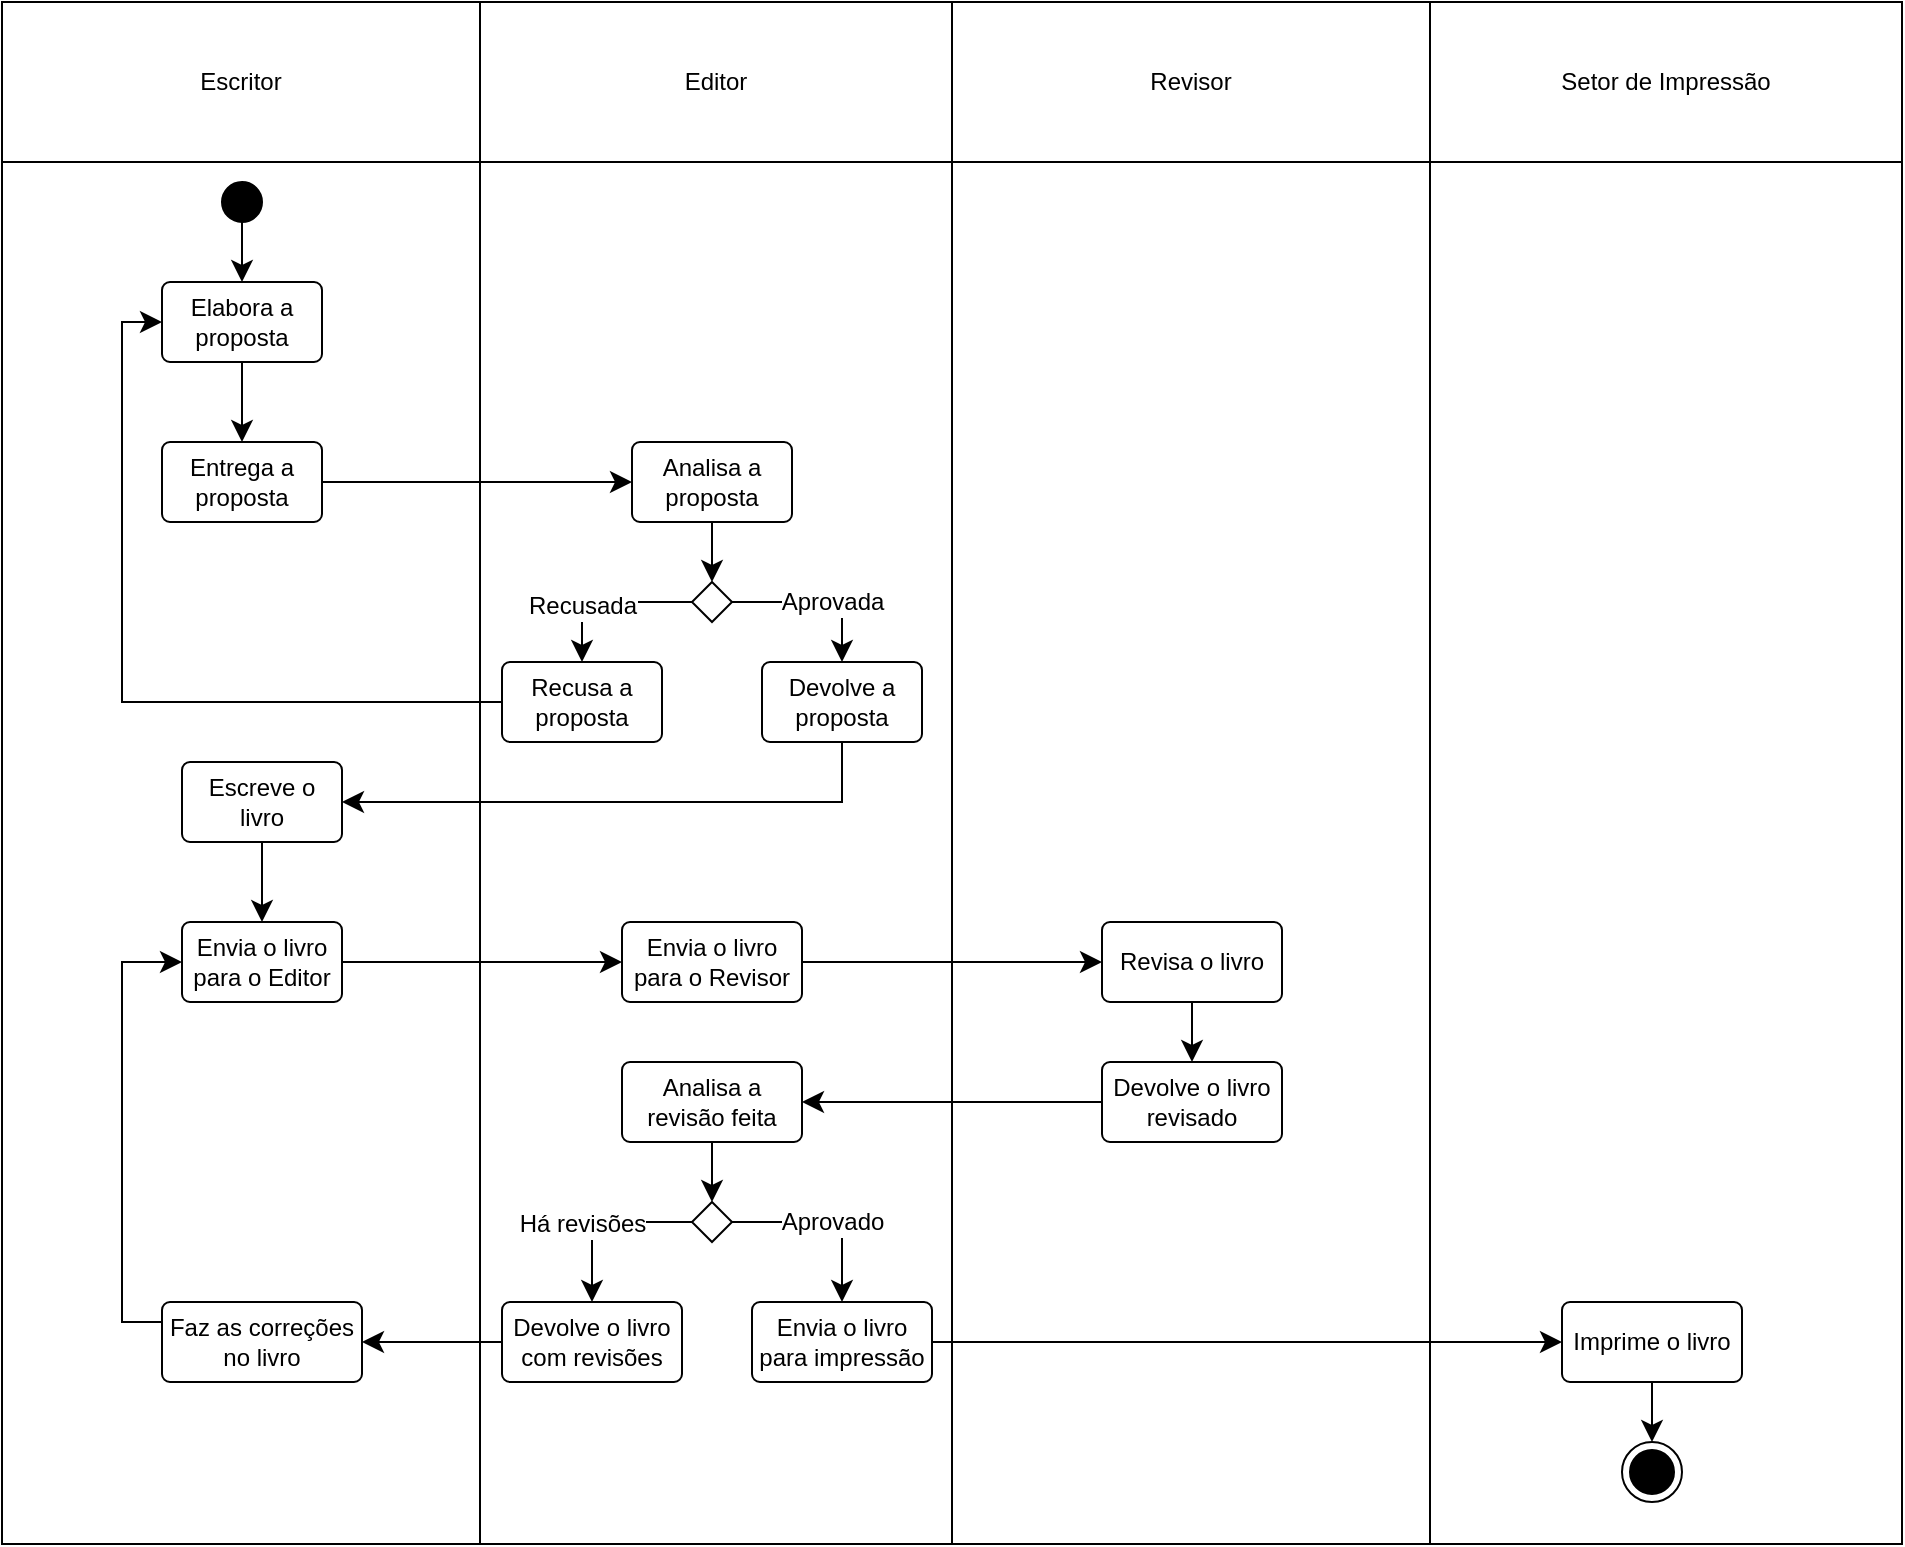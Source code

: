 <mxfile version="24.7.17">
  <diagram id="kgpKYQtTHZ0yAKxKKP6v" name="Page-1">
    <mxGraphModel dx="1360" dy="715" grid="1" gridSize="10" guides="1" tooltips="1" connect="1" arrows="1" fold="1" page="1" pageScale="1" pageWidth="850" pageHeight="1100" math="0" shadow="0">
      <root>
        <mxCell id="0" />
        <mxCell id="1" parent="0" />
        <mxCell id="Mt78otdD5ZC4_gQHOWaA-55" value="" style="shape=table;startSize=0;container=1;collapsible=0;childLayout=tableLayout;moveCells=1;" vertex="1" parent="1">
          <mxGeometry x="30" y="30" width="950" height="771" as="geometry" />
        </mxCell>
        <mxCell id="Mt78otdD5ZC4_gQHOWaA-56" value="" style="shape=tableRow;horizontal=0;startSize=0;swimlaneHead=0;swimlaneBody=0;strokeColor=inherit;top=0;left=0;bottom=0;right=0;collapsible=0;dropTarget=0;fillColor=none;points=[[0,0.5],[1,0.5]];portConstraint=eastwest;" vertex="1" parent="Mt78otdD5ZC4_gQHOWaA-55">
          <mxGeometry width="950" height="80" as="geometry" />
        </mxCell>
        <mxCell id="Mt78otdD5ZC4_gQHOWaA-57" value="Escritor" style="shape=partialRectangle;html=1;whiteSpace=wrap;connectable=0;strokeColor=inherit;overflow=hidden;fillColor=none;top=0;left=0;bottom=0;right=0;pointerEvents=1;" vertex="1" parent="Mt78otdD5ZC4_gQHOWaA-56">
          <mxGeometry width="239" height="80" as="geometry">
            <mxRectangle width="239" height="80" as="alternateBounds" />
          </mxGeometry>
        </mxCell>
        <mxCell id="Mt78otdD5ZC4_gQHOWaA-58" value="Editor" style="shape=partialRectangle;html=1;whiteSpace=wrap;connectable=0;strokeColor=inherit;overflow=hidden;fillColor=none;top=0;left=0;bottom=0;right=0;pointerEvents=1;" vertex="1" parent="Mt78otdD5ZC4_gQHOWaA-56">
          <mxGeometry x="239" width="236" height="80" as="geometry">
            <mxRectangle width="236" height="80" as="alternateBounds" />
          </mxGeometry>
        </mxCell>
        <mxCell id="Mt78otdD5ZC4_gQHOWaA-59" value="Revisor" style="shape=partialRectangle;html=1;whiteSpace=wrap;connectable=0;strokeColor=inherit;overflow=hidden;fillColor=none;top=0;left=0;bottom=0;right=0;pointerEvents=1;" vertex="1" parent="Mt78otdD5ZC4_gQHOWaA-56">
          <mxGeometry x="475" width="239" height="80" as="geometry">
            <mxRectangle width="239" height="80" as="alternateBounds" />
          </mxGeometry>
        </mxCell>
        <mxCell id="Mt78otdD5ZC4_gQHOWaA-60" value="Setor de Impressão" style="shape=partialRectangle;html=1;whiteSpace=wrap;connectable=0;strokeColor=inherit;overflow=hidden;fillColor=none;top=0;left=0;bottom=0;right=0;pointerEvents=1;" vertex="1" parent="Mt78otdD5ZC4_gQHOWaA-56">
          <mxGeometry x="714" width="236" height="80" as="geometry">
            <mxRectangle width="236" height="80" as="alternateBounds" />
          </mxGeometry>
        </mxCell>
        <mxCell id="Mt78otdD5ZC4_gQHOWaA-61" value="" style="shape=tableRow;horizontal=0;startSize=0;swimlaneHead=0;swimlaneBody=0;strokeColor=inherit;top=0;left=0;bottom=0;right=0;collapsible=0;dropTarget=0;fillColor=none;points=[[0,0.5],[1,0.5]];portConstraint=eastwest;" vertex="1" parent="Mt78otdD5ZC4_gQHOWaA-55">
          <mxGeometry y="80" width="950" height="691" as="geometry" />
        </mxCell>
        <mxCell id="Mt78otdD5ZC4_gQHOWaA-62" value="" style="shape=partialRectangle;html=1;whiteSpace=wrap;connectable=0;strokeColor=inherit;overflow=hidden;fillColor=none;top=0;left=0;bottom=0;right=0;pointerEvents=1;" vertex="1" parent="Mt78otdD5ZC4_gQHOWaA-61">
          <mxGeometry width="239" height="691" as="geometry">
            <mxRectangle width="239" height="691" as="alternateBounds" />
          </mxGeometry>
        </mxCell>
        <mxCell id="Mt78otdD5ZC4_gQHOWaA-63" value="" style="shape=partialRectangle;html=1;whiteSpace=wrap;connectable=0;strokeColor=inherit;overflow=hidden;fillColor=none;top=0;left=0;bottom=0;right=0;pointerEvents=1;" vertex="1" parent="Mt78otdD5ZC4_gQHOWaA-61">
          <mxGeometry x="239" width="236" height="691" as="geometry">
            <mxRectangle width="236" height="691" as="alternateBounds" />
          </mxGeometry>
        </mxCell>
        <mxCell id="Mt78otdD5ZC4_gQHOWaA-64" value="" style="shape=partialRectangle;html=1;whiteSpace=wrap;connectable=0;strokeColor=inherit;overflow=hidden;fillColor=none;top=0;left=0;bottom=0;right=0;pointerEvents=1;" vertex="1" parent="Mt78otdD5ZC4_gQHOWaA-61">
          <mxGeometry x="475" width="239" height="691" as="geometry">
            <mxRectangle width="239" height="691" as="alternateBounds" />
          </mxGeometry>
        </mxCell>
        <mxCell id="Mt78otdD5ZC4_gQHOWaA-65" value="" style="shape=partialRectangle;html=1;whiteSpace=wrap;connectable=0;strokeColor=inherit;overflow=hidden;fillColor=none;top=0;left=0;bottom=0;right=0;pointerEvents=0;" vertex="1" parent="Mt78otdD5ZC4_gQHOWaA-61">
          <mxGeometry x="714" width="236" height="691" as="geometry">
            <mxRectangle width="236" height="691" as="alternateBounds" />
          </mxGeometry>
        </mxCell>
        <mxCell id="1lPwbi4zcWdi98tY-m_--67" style="edgeStyle=none;curved=1;rounded=0;orthogonalLoop=1;jettySize=auto;html=1;fontSize=12;startSize=8;endSize=8;exitX=0.5;exitY=1;exitDx=0;exitDy=0;" parent="1" source="1lPwbi4zcWdi98tY-m_--68" target="1lPwbi4zcWdi98tY-m_--66" edge="1">
          <mxGeometry relative="1" as="geometry">
            <mxPoint x="100" y="120" as="sourcePoint" />
          </mxGeometry>
        </mxCell>
        <mxCell id="Mt78otdD5ZC4_gQHOWaA-26" style="edgeStyle=none;curved=1;rounded=0;orthogonalLoop=1;jettySize=auto;html=1;fontSize=12;startSize=8;endSize=8;" edge="1" parent="1" source="1lPwbi4zcWdi98tY-m_--66" target="1lPwbi4zcWdi98tY-m_--73">
          <mxGeometry relative="1" as="geometry" />
        </mxCell>
        <mxCell id="1lPwbi4zcWdi98tY-m_--66" value="Elabora a proposta" style="rounded=1;arcSize=10;whiteSpace=wrap;html=1;align=center;" parent="1" vertex="1">
          <mxGeometry x="110" y="170" width="80" height="40" as="geometry" />
        </mxCell>
        <mxCell id="1lPwbi4zcWdi98tY-m_--68" value="" style="ellipse;whiteSpace=wrap;html=1;gradientColor=none;fillColor=#000000;" parent="1" vertex="1">
          <mxGeometry x="140" y="120" width="20" height="20" as="geometry" />
        </mxCell>
        <mxCell id="Mt78otdD5ZC4_gQHOWaA-3" style="edgeStyle=none;curved=1;rounded=0;orthogonalLoop=1;jettySize=auto;html=1;exitX=1;exitY=0.5;exitDx=0;exitDy=0;fontSize=12;startSize=8;endSize=8;" edge="1" parent="1" source="1lPwbi4zcWdi98tY-m_--73" target="1lPwbi4zcWdi98tY-m_--74">
          <mxGeometry relative="1" as="geometry" />
        </mxCell>
        <mxCell id="1lPwbi4zcWdi98tY-m_--73" value="Entrega a proposta" style="rounded=1;arcSize=10;whiteSpace=wrap;html=1;align=center;" parent="1" vertex="1">
          <mxGeometry x="110" y="250" width="80" height="40" as="geometry" />
        </mxCell>
        <mxCell id="Mt78otdD5ZC4_gQHOWaA-31" style="edgeStyle=none;curved=1;rounded=0;orthogonalLoop=1;jettySize=auto;html=1;entryX=0.5;entryY=0;entryDx=0;entryDy=0;fontSize=12;startSize=8;endSize=8;" edge="1" parent="1" source="1lPwbi4zcWdi98tY-m_--74" target="Mt78otdD5ZC4_gQHOWaA-24">
          <mxGeometry relative="1" as="geometry" />
        </mxCell>
        <mxCell id="1lPwbi4zcWdi98tY-m_--74" value="Analisa a proposta" style="rounded=1;arcSize=10;whiteSpace=wrap;html=1;align=center;" parent="1" vertex="1">
          <mxGeometry x="345" y="250" width="80" height="40" as="geometry" />
        </mxCell>
        <mxCell id="Mt78otdD5ZC4_gQHOWaA-6" style="edgeStyle=orthogonalEdgeStyle;rounded=0;orthogonalLoop=1;jettySize=auto;html=1;exitX=0.5;exitY=1;exitDx=0;exitDy=0;entryX=1;entryY=0.5;entryDx=0;entryDy=0;fontSize=12;startSize=8;endSize=8;" edge="1" parent="1" source="1lPwbi4zcWdi98tY-m_--75" target="1lPwbi4zcWdi98tY-m_--76">
          <mxGeometry relative="1" as="geometry" />
        </mxCell>
        <mxCell id="1lPwbi4zcWdi98tY-m_--75" value="Devolve a proposta" style="rounded=1;arcSize=10;whiteSpace=wrap;html=1;align=center;" parent="1" vertex="1">
          <mxGeometry x="410" y="360" width="80" height="40" as="geometry" />
        </mxCell>
        <mxCell id="Mt78otdD5ZC4_gQHOWaA-7" style="edgeStyle=none;curved=1;rounded=0;orthogonalLoop=1;jettySize=auto;html=1;exitX=0.5;exitY=1;exitDx=0;exitDy=0;fontSize=12;startSize=8;endSize=8;" edge="1" parent="1" source="1lPwbi4zcWdi98tY-m_--76" target="1lPwbi4zcWdi98tY-m_--77">
          <mxGeometry relative="1" as="geometry" />
        </mxCell>
        <mxCell id="1lPwbi4zcWdi98tY-m_--76" value="Escreve o livro" style="rounded=1;arcSize=10;whiteSpace=wrap;html=1;align=center;" parent="1" vertex="1">
          <mxGeometry x="120" y="410" width="80" height="40" as="geometry" />
        </mxCell>
        <mxCell id="Mt78otdD5ZC4_gQHOWaA-8" style="edgeStyle=none;curved=1;rounded=0;orthogonalLoop=1;jettySize=auto;html=1;exitX=1;exitY=0.5;exitDx=0;exitDy=0;fontSize=12;startSize=8;endSize=8;" edge="1" parent="1" source="1lPwbi4zcWdi98tY-m_--77" target="1lPwbi4zcWdi98tY-m_--78">
          <mxGeometry relative="1" as="geometry" />
        </mxCell>
        <mxCell id="1lPwbi4zcWdi98tY-m_--77" value="Envia o livro para o Editor" style="rounded=1;arcSize=10;whiteSpace=wrap;html=1;align=center;" parent="1" vertex="1">
          <mxGeometry x="120" y="490" width="80" height="40" as="geometry" />
        </mxCell>
        <mxCell id="Mt78otdD5ZC4_gQHOWaA-18" style="edgeStyle=none;curved=1;rounded=0;orthogonalLoop=1;jettySize=auto;html=1;exitX=1;exitY=0.5;exitDx=0;exitDy=0;fontSize=12;startSize=8;endSize=8;" edge="1" parent="1" source="1lPwbi4zcWdi98tY-m_--78" target="1lPwbi4zcWdi98tY-m_--79">
          <mxGeometry relative="1" as="geometry" />
        </mxCell>
        <mxCell id="1lPwbi4zcWdi98tY-m_--78" value="Envia o livro para o Revisor" style="rounded=1;arcSize=10;whiteSpace=wrap;html=1;align=center;" parent="1" vertex="1">
          <mxGeometry x="340" y="490" width="90" height="40" as="geometry" />
        </mxCell>
        <mxCell id="Mt78otdD5ZC4_gQHOWaA-19" style="edgeStyle=none;curved=1;rounded=0;orthogonalLoop=1;jettySize=auto;html=1;exitX=0.5;exitY=1;exitDx=0;exitDy=0;entryX=0.5;entryY=0;entryDx=0;entryDy=0;fontSize=12;startSize=8;endSize=8;" edge="1" parent="1" source="1lPwbi4zcWdi98tY-m_--79" target="1lPwbi4zcWdi98tY-m_--80">
          <mxGeometry relative="1" as="geometry" />
        </mxCell>
        <mxCell id="1lPwbi4zcWdi98tY-m_--79" value="Revisa o livro" style="rounded=1;arcSize=10;whiteSpace=wrap;html=1;align=center;" parent="1" vertex="1">
          <mxGeometry x="580" y="490" width="90" height="40" as="geometry" />
        </mxCell>
        <mxCell id="Mt78otdD5ZC4_gQHOWaA-20" style="edgeStyle=none;curved=1;rounded=0;orthogonalLoop=1;jettySize=auto;html=1;exitX=0;exitY=0.5;exitDx=0;exitDy=0;entryX=1;entryY=0.5;entryDx=0;entryDy=0;fontSize=12;startSize=8;endSize=8;" edge="1" parent="1" source="1lPwbi4zcWdi98tY-m_--80" target="1lPwbi4zcWdi98tY-m_--83">
          <mxGeometry relative="1" as="geometry" />
        </mxCell>
        <mxCell id="1lPwbi4zcWdi98tY-m_--80" value="Devolve o livro revisado" style="rounded=1;arcSize=10;whiteSpace=wrap;html=1;align=center;" parent="1" vertex="1">
          <mxGeometry x="580" y="560" width="90" height="40" as="geometry" />
        </mxCell>
        <mxCell id="Mt78otdD5ZC4_gQHOWaA-40" style="edgeStyle=none;curved=1;rounded=0;orthogonalLoop=1;jettySize=auto;html=1;entryX=0.5;entryY=0;entryDx=0;entryDy=0;fontSize=12;startSize=8;endSize=8;" edge="1" parent="1" source="1lPwbi4zcWdi98tY-m_--83" target="Mt78otdD5ZC4_gQHOWaA-39">
          <mxGeometry relative="1" as="geometry" />
        </mxCell>
        <mxCell id="1lPwbi4zcWdi98tY-m_--83" value="Analisa a revisão feita" style="rounded=1;arcSize=10;whiteSpace=wrap;html=1;align=center;" parent="1" vertex="1">
          <mxGeometry x="340" y="560" width="90" height="40" as="geometry" />
        </mxCell>
        <mxCell id="Mt78otdD5ZC4_gQHOWaA-66" style="edgeStyle=none;curved=1;rounded=0;orthogonalLoop=1;jettySize=auto;html=1;fontSize=12;startSize=8;endSize=8;" edge="1" parent="1" source="1lPwbi4zcWdi98tY-m_--84" target="1lPwbi4zcWdi98tY-m_--87">
          <mxGeometry relative="1" as="geometry" />
        </mxCell>
        <mxCell id="1lPwbi4zcWdi98tY-m_--84" value="Envia o livro para impressão" style="rounded=1;arcSize=10;whiteSpace=wrap;html=1;align=center;" parent="1" vertex="1">
          <mxGeometry x="405" y="680" width="90" height="40" as="geometry" />
        </mxCell>
        <mxCell id="Mt78otdD5ZC4_gQHOWaA-22" style="edgeStyle=none;curved=1;rounded=0;orthogonalLoop=1;jettySize=auto;html=1;exitX=0;exitY=0.5;exitDx=0;exitDy=0;fontSize=12;startSize=8;endSize=8;" edge="1" parent="1" source="1lPwbi4zcWdi98tY-m_--86" target="Mt78otdD5ZC4_gQHOWaA-21">
          <mxGeometry relative="1" as="geometry" />
        </mxCell>
        <mxCell id="1lPwbi4zcWdi98tY-m_--86" value="Devolve o livro com revisões" style="rounded=1;arcSize=10;whiteSpace=wrap;html=1;align=center;" parent="1" vertex="1">
          <mxGeometry x="280" y="680" width="90" height="40" as="geometry" />
        </mxCell>
        <mxCell id="Mt78otdD5ZC4_gQHOWaA-71" style="edgeStyle=none;curved=1;rounded=0;orthogonalLoop=1;jettySize=auto;html=1;fontSize=12;startSize=8;endSize=8;" edge="1" parent="1" source="1lPwbi4zcWdi98tY-m_--87" target="Mt78otdD5ZC4_gQHOWaA-70">
          <mxGeometry relative="1" as="geometry" />
        </mxCell>
        <mxCell id="1lPwbi4zcWdi98tY-m_--87" value="Imprime o livro" style="rounded=1;arcSize=10;whiteSpace=wrap;html=1;align=center;" parent="1" vertex="1">
          <mxGeometry x="810" y="680" width="90" height="40" as="geometry" />
        </mxCell>
        <mxCell id="Mt78otdD5ZC4_gQHOWaA-23" style="edgeStyle=orthogonalEdgeStyle;rounded=0;orthogonalLoop=1;jettySize=auto;html=1;exitX=0;exitY=0.5;exitDx=0;exitDy=0;entryX=0;entryY=0.5;entryDx=0;entryDy=0;fontSize=12;startSize=8;endSize=8;" edge="1" parent="1" source="Mt78otdD5ZC4_gQHOWaA-21" target="1lPwbi4zcWdi98tY-m_--77">
          <mxGeometry relative="1" as="geometry">
            <Array as="points">
              <mxPoint x="90" y="690" />
              <mxPoint x="90" y="510" />
            </Array>
          </mxGeometry>
        </mxCell>
        <mxCell id="Mt78otdD5ZC4_gQHOWaA-21" value="Faz as correções no livro" style="rounded=1;arcSize=10;whiteSpace=wrap;html=1;align=center;" vertex="1" parent="1">
          <mxGeometry x="110" y="680" width="100" height="40" as="geometry" />
        </mxCell>
        <mxCell id="Mt78otdD5ZC4_gQHOWaA-32" style="edgeStyle=orthogonalEdgeStyle;rounded=0;orthogonalLoop=1;jettySize=auto;html=1;entryX=0.5;entryY=0;entryDx=0;entryDy=0;fontSize=12;startSize=8;endSize=8;" edge="1" parent="1" source="Mt78otdD5ZC4_gQHOWaA-24" target="1lPwbi4zcWdi98tY-m_--75">
          <mxGeometry relative="1" as="geometry" />
        </mxCell>
        <mxCell id="Mt78otdD5ZC4_gQHOWaA-33" value="Aprovada" style="edgeLabel;html=1;align=center;verticalAlign=middle;resizable=0;points=[];fontSize=12;" vertex="1" connectable="0" parent="Mt78otdD5ZC4_gQHOWaA-32">
          <mxGeometry x="-0.195" y="2" relative="1" as="geometry">
            <mxPoint x="16" y="2" as="offset" />
          </mxGeometry>
        </mxCell>
        <mxCell id="Mt78otdD5ZC4_gQHOWaA-35" style="edgeStyle=orthogonalEdgeStyle;rounded=0;orthogonalLoop=1;jettySize=auto;html=1;entryX=0.5;entryY=0;entryDx=0;entryDy=0;fontSize=12;startSize=8;endSize=8;" edge="1" parent="1" source="Mt78otdD5ZC4_gQHOWaA-24" target="Mt78otdD5ZC4_gQHOWaA-34">
          <mxGeometry relative="1" as="geometry" />
        </mxCell>
        <mxCell id="Mt78otdD5ZC4_gQHOWaA-36" value="Recusada" style="edgeLabel;html=1;align=center;verticalAlign=middle;resizable=0;points=[];fontSize=12;" vertex="1" connectable="0" parent="Mt78otdD5ZC4_gQHOWaA-35">
          <mxGeometry x="0.334" relative="1" as="geometry">
            <mxPoint as="offset" />
          </mxGeometry>
        </mxCell>
        <mxCell id="Mt78otdD5ZC4_gQHOWaA-24" value="" style="rhombus;whiteSpace=wrap;html=1;gradientColor=none;" vertex="1" parent="1">
          <mxGeometry x="375" y="320" width="20" height="20" as="geometry" />
        </mxCell>
        <mxCell id="Mt78otdD5ZC4_gQHOWaA-37" style="edgeStyle=orthogonalEdgeStyle;rounded=0;orthogonalLoop=1;jettySize=auto;html=1;entryX=0;entryY=0.5;entryDx=0;entryDy=0;fontSize=12;startSize=8;endSize=8;" edge="1" parent="1" source="Mt78otdD5ZC4_gQHOWaA-34" target="1lPwbi4zcWdi98tY-m_--66">
          <mxGeometry relative="1" as="geometry" />
        </mxCell>
        <mxCell id="Mt78otdD5ZC4_gQHOWaA-34" value="Recusa a proposta" style="rounded=1;arcSize=10;whiteSpace=wrap;html=1;align=center;" vertex="1" parent="1">
          <mxGeometry x="280" y="360" width="80" height="40" as="geometry" />
        </mxCell>
        <mxCell id="Mt78otdD5ZC4_gQHOWaA-41" style="edgeStyle=orthogonalEdgeStyle;rounded=0;orthogonalLoop=1;jettySize=auto;html=1;entryX=0.5;entryY=0;entryDx=0;entryDy=0;fontSize=12;startSize=8;endSize=8;" edge="1" parent="1" source="Mt78otdD5ZC4_gQHOWaA-39" target="1lPwbi4zcWdi98tY-m_--84">
          <mxGeometry relative="1" as="geometry" />
        </mxCell>
        <mxCell id="Mt78otdD5ZC4_gQHOWaA-43" value="Aprovado" style="edgeLabel;html=1;align=center;verticalAlign=middle;resizable=0;points=[];fontSize=12;" vertex="1" connectable="0" parent="Mt78otdD5ZC4_gQHOWaA-41">
          <mxGeometry x="-0.115" y="-3" relative="1" as="geometry">
            <mxPoint x="8" y="-3" as="offset" />
          </mxGeometry>
        </mxCell>
        <mxCell id="Mt78otdD5ZC4_gQHOWaA-42" style="edgeStyle=orthogonalEdgeStyle;rounded=0;orthogonalLoop=1;jettySize=auto;html=1;entryX=0.5;entryY=0;entryDx=0;entryDy=0;fontSize=12;startSize=8;endSize=8;" edge="1" parent="1" source="Mt78otdD5ZC4_gQHOWaA-39" target="1lPwbi4zcWdi98tY-m_--86">
          <mxGeometry relative="1" as="geometry">
            <Array as="points">
              <mxPoint x="325" y="640" />
            </Array>
          </mxGeometry>
        </mxCell>
        <mxCell id="Mt78otdD5ZC4_gQHOWaA-44" value="Há revisões" style="edgeLabel;html=1;align=center;verticalAlign=middle;resizable=0;points=[];fontSize=12;" vertex="1" connectable="0" parent="Mt78otdD5ZC4_gQHOWaA-42">
          <mxGeometry x="0.251" y="-3" relative="1" as="geometry">
            <mxPoint x="-2" y="-6" as="offset" />
          </mxGeometry>
        </mxCell>
        <mxCell id="Mt78otdD5ZC4_gQHOWaA-39" value="" style="rhombus;whiteSpace=wrap;html=1;gradientColor=none;" vertex="1" parent="1">
          <mxGeometry x="375" y="630" width="20" height="20" as="geometry" />
        </mxCell>
        <mxCell id="Mt78otdD5ZC4_gQHOWaA-70" value="" style="ellipse;html=1;shape=endState;fillColor=#000000;strokeColor=#000000;" vertex="1" parent="1">
          <mxGeometry x="840" y="750" width="30" height="30" as="geometry" />
        </mxCell>
      </root>
    </mxGraphModel>
  </diagram>
</mxfile>
